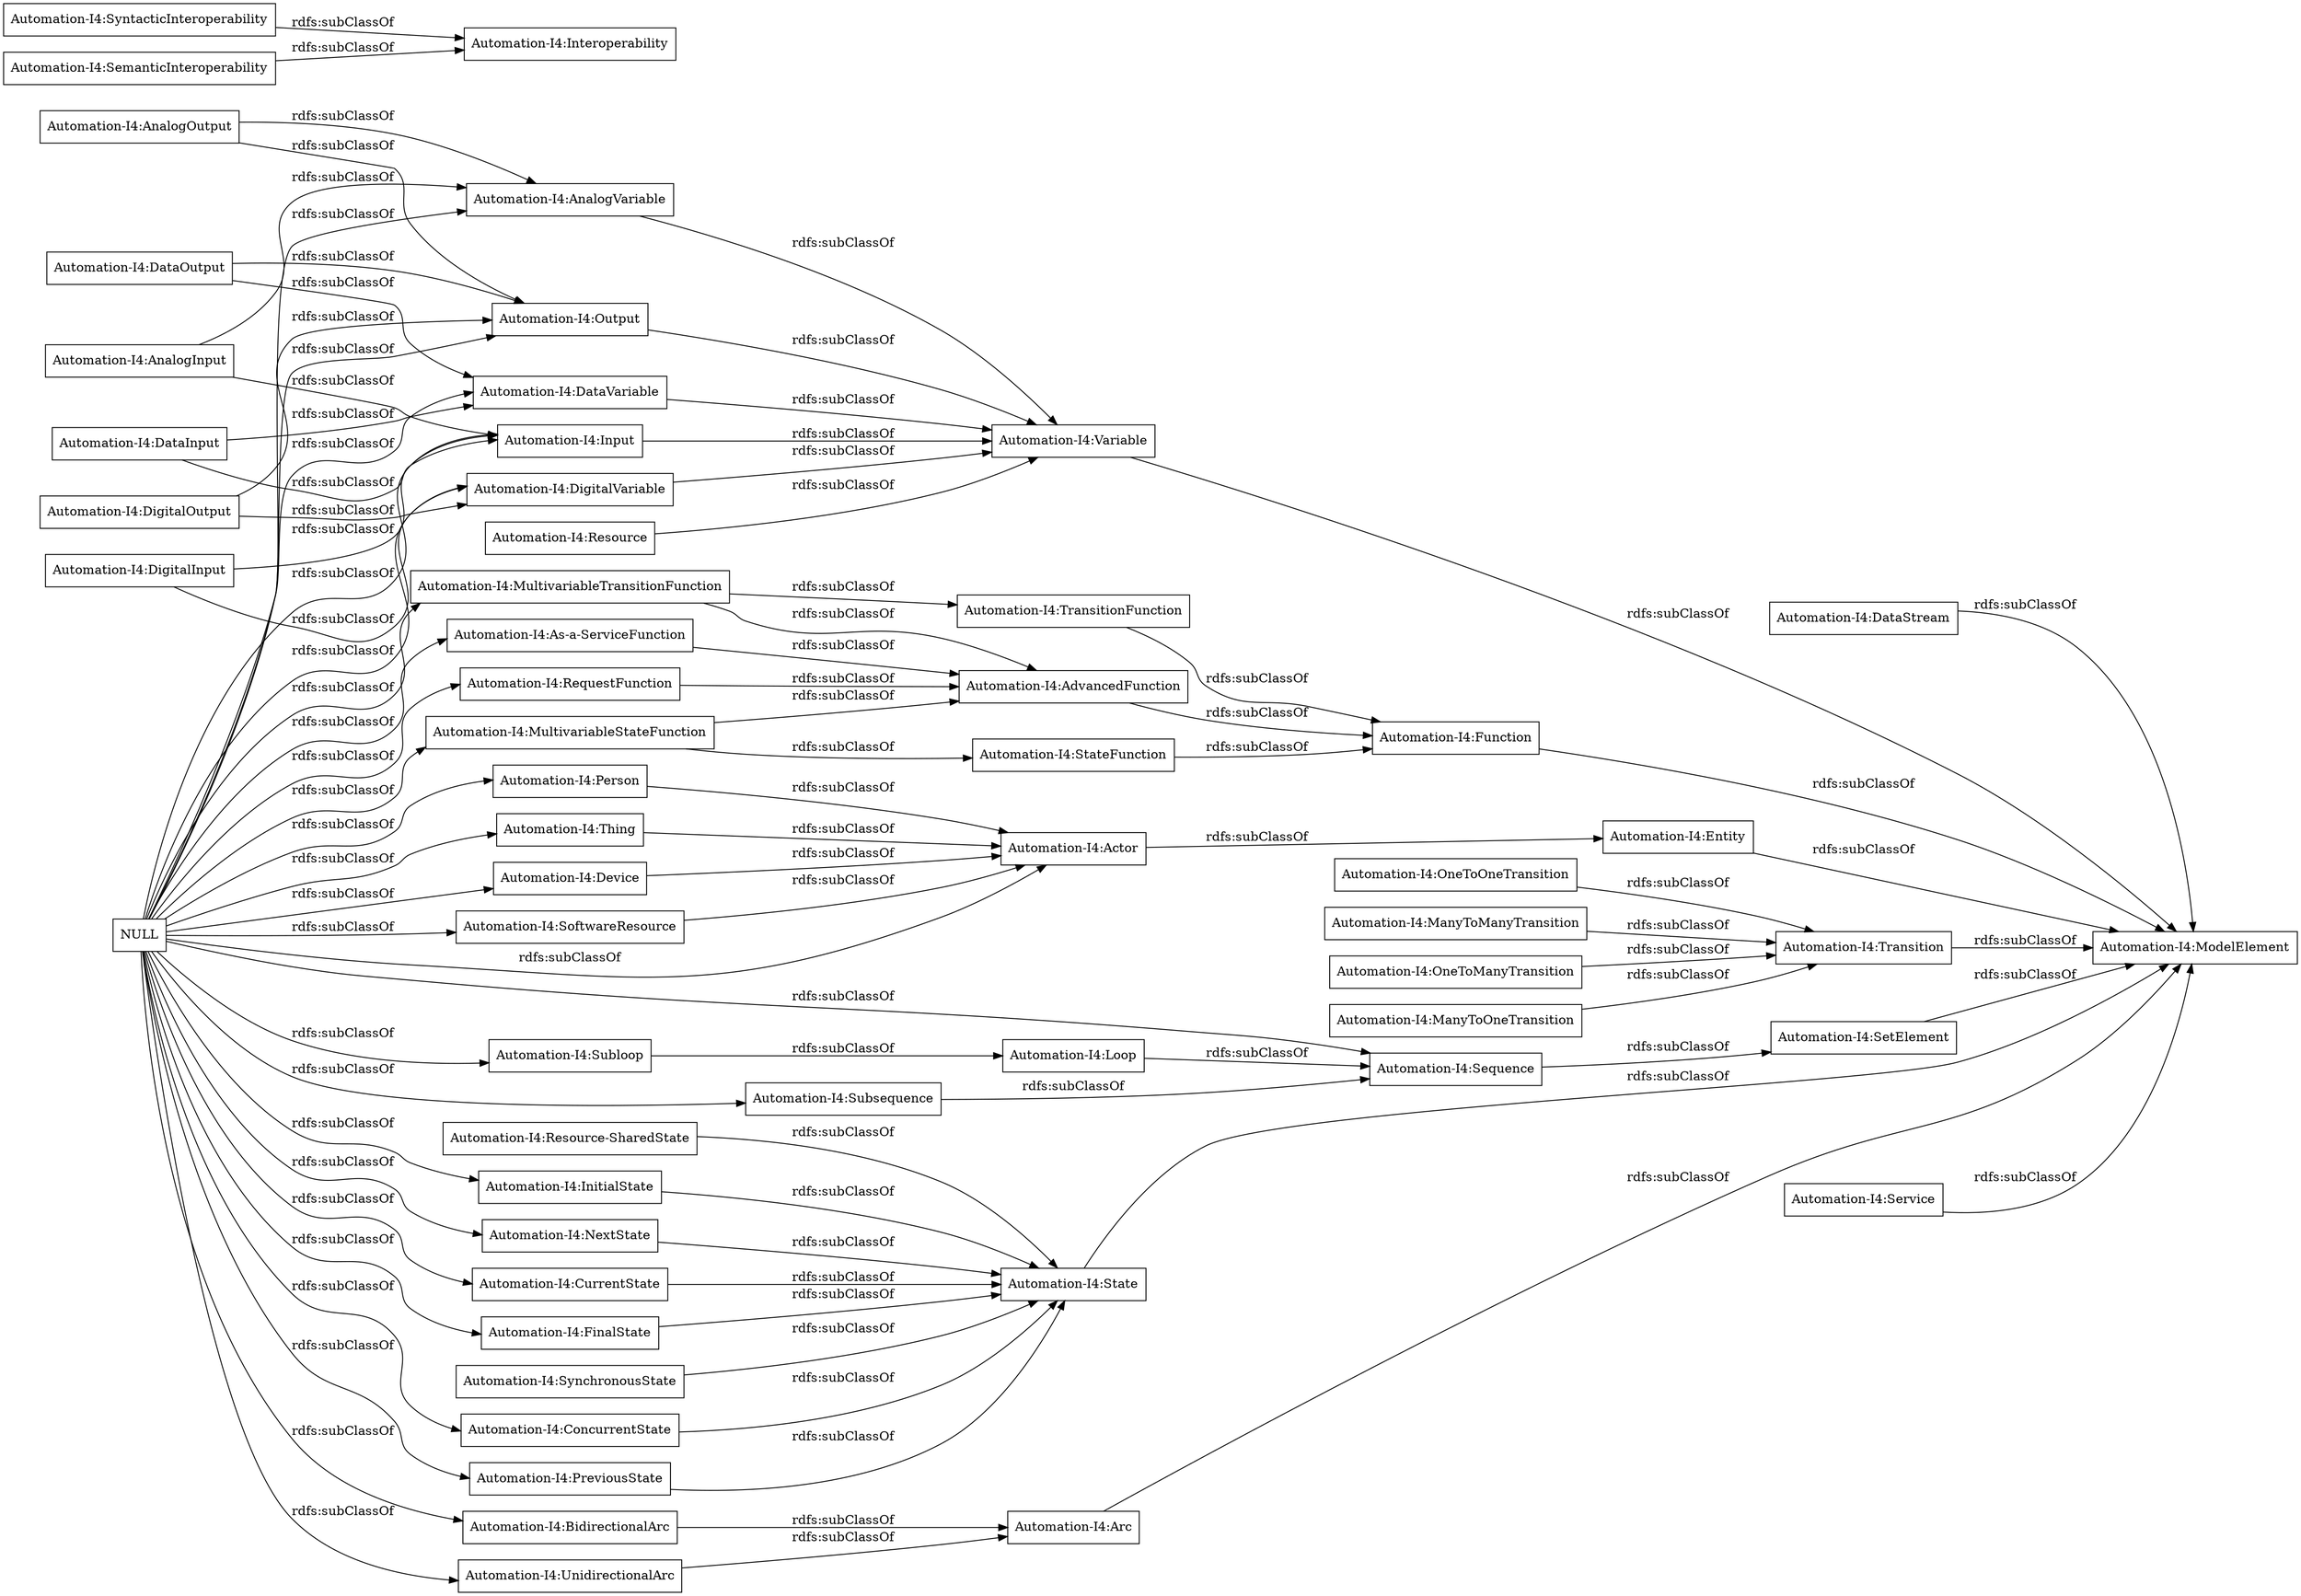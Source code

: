 digraph ar2dtool_diagram { 
rankdir=LR;
size="1000"
node [shape = rectangle, color="black"]; "Automation-I4:As-a-ServiceFunction" "Automation-I4:Interoperability" "Automation-I4:BidirectionalArc" "Automation-I4:AnalogVariable" "Automation-I4:DataOutput" "Automation-I4:StateFunction" "Automation-I4:DataStream" "Automation-I4:OneToOneTransition" "Automation-I4:Resource-SharedState" "Automation-I4:State" "Automation-I4:TransitionFunction" "Automation-I4:DataVariable" "Automation-I4:NextState" "Automation-I4:Variable" "Automation-I4:SyntacticInteroperability" "Automation-I4:Output" "Automation-I4:SetElement" "Automation-I4:CurrentState" "Automation-I4:AdvancedFunction" "Automation-I4:Subsequence" "Automation-I4:DigitalVariable" "Automation-I4:RequestFunction" "Automation-I4:Person" "Automation-I4:Transition" "Automation-I4:DigitalOutput" "Automation-I4:Arc" "Automation-I4:MultivariableStateFunction" "Automation-I4:ManyToManyTransition" "Automation-I4:MultivariableTransitionFunction" "Automation-I4:Thing" "Automation-I4:UnidirectionalArc" "Automation-I4:Subloop" "Automation-I4:Function" "Automation-I4:FinalState" "Automation-I4:SemanticInteroperability" "Automation-I4:SynchronousState" "Automation-I4:Entity" "Automation-I4:DataInput" "Automation-I4:OneToManyTransition" "Automation-I4:Device" "Automation-I4:ManyToOneTransition" "Automation-I4:ConcurrentState" "Automation-I4:Resource" "Automation-I4:SoftwareResource" "Automation-I4:Loop" "Automation-I4:Service" "Automation-I4:Actor" "Automation-I4:AnalogInput" "Automation-I4:Input" "Automation-I4:PreviousState" "Automation-I4:AnalogOutput" "Automation-I4:Sequence" "Automation-I4:InitialState" "Automation-I4:DigitalInput" "Automation-I4:ModelElement" ; /*classes style*/
	"Automation-I4:MultivariableTransitionFunction" -> "Automation-I4:TransitionFunction" [ label = "rdfs:subClassOf" ];
	"Automation-I4:MultivariableTransitionFunction" -> "Automation-I4:AdvancedFunction" [ label = "rdfs:subClassOf" ];
	"Automation-I4:Subloop" -> "Automation-I4:Loop" [ label = "rdfs:subClassOf" ];
	"Automation-I4:Loop" -> "Automation-I4:Sequence" [ label = "rdfs:subClassOf" ];
	"Automation-I4:DataStream" -> "Automation-I4:ModelElement" [ label = "rdfs:subClassOf" ];
	"Automation-I4:SynchronousState" -> "Automation-I4:State" [ label = "rdfs:subClassOf" ];
	"Automation-I4:NextState" -> "Automation-I4:State" [ label = "rdfs:subClassOf" ];
	"Automation-I4:UnidirectionalArc" -> "Automation-I4:Arc" [ label = "rdfs:subClassOf" ];
	"Automation-I4:Resource" -> "Automation-I4:Variable" [ label = "rdfs:subClassOf" ];
	"Automation-I4:SemanticInteroperability" -> "Automation-I4:Interoperability" [ label = "rdfs:subClassOf" ];
	"Automation-I4:Subsequence" -> "Automation-I4:Sequence" [ label = "rdfs:subClassOf" ];
	"Automation-I4:CurrentState" -> "Automation-I4:State" [ label = "rdfs:subClassOf" ];
	"Automation-I4:AdvancedFunction" -> "Automation-I4:Function" [ label = "rdfs:subClassOf" ];
	"Automation-I4:OneToOneTransition" -> "Automation-I4:Transition" [ label = "rdfs:subClassOf" ];
	"Automation-I4:DigitalVariable" -> "Automation-I4:Variable" [ label = "rdfs:subClassOf" ];
	"Automation-I4:OneToManyTransition" -> "Automation-I4:Transition" [ label = "rdfs:subClassOf" ];
	"Automation-I4:DataVariable" -> "Automation-I4:Variable" [ label = "rdfs:subClassOf" ];
	"Automation-I4:PreviousState" -> "Automation-I4:State" [ label = "rdfs:subClassOf" ];
	"Automation-I4:TransitionFunction" -> "Automation-I4:Function" [ label = "rdfs:subClassOf" ];
	"Automation-I4:ConcurrentState" -> "Automation-I4:State" [ label = "rdfs:subClassOf" ];
	"Automation-I4:Transition" -> "Automation-I4:ModelElement" [ label = "rdfs:subClassOf" ];
	"Automation-I4:AnalogVariable" -> "Automation-I4:Variable" [ label = "rdfs:subClassOf" ];
	"Automation-I4:SyntacticInteroperability" -> "Automation-I4:Interoperability" [ label = "rdfs:subClassOf" ];
	"Automation-I4:AnalogOutput" -> "Automation-I4:Output" [ label = "rdfs:subClassOf" ];
	"Automation-I4:AnalogOutput" -> "Automation-I4:AnalogVariable" [ label = "rdfs:subClassOf" ];
	"Automation-I4:DigitalOutput" -> "Automation-I4:Output" [ label = "rdfs:subClassOf" ];
	"Automation-I4:DigitalOutput" -> "Automation-I4:DigitalVariable" [ label = "rdfs:subClassOf" ];
	"Automation-I4:As-a-ServiceFunction" -> "Automation-I4:AdvancedFunction" [ label = "rdfs:subClassOf" ];
	"Automation-I4:Person" -> "Automation-I4:Actor" [ label = "rdfs:subClassOf" ];
	"Automation-I4:Service" -> "Automation-I4:ModelElement" [ label = "rdfs:subClassOf" ];
	"Automation-I4:FinalState" -> "Automation-I4:State" [ label = "rdfs:subClassOf" ];
	"Automation-I4:DigitalInput" -> "Automation-I4:Input" [ label = "rdfs:subClassOf" ];
	"Automation-I4:DigitalInput" -> "Automation-I4:DigitalVariable" [ label = "rdfs:subClassOf" ];
	"NULL" -> "Automation-I4:DataVariable" [ label = "rdfs:subClassOf" ];
	"NULL" -> "Automation-I4:SoftwareResource" [ label = "rdfs:subClassOf" ];
	"NULL" -> "Automation-I4:PreviousState" [ label = "rdfs:subClassOf" ];
	"NULL" -> "Automation-I4:Device" [ label = "rdfs:subClassOf" ];
	"NULL" -> "Automation-I4:ConcurrentState" [ label = "rdfs:subClassOf" ];
	"NULL" -> "Automation-I4:As-a-ServiceFunction" [ label = "rdfs:subClassOf" ];
	"NULL" -> "Automation-I4:UnidirectionalArc" [ label = "rdfs:subClassOf" ];
	"NULL" -> "Automation-I4:Person" [ label = "rdfs:subClassOf" ];
	"NULL" -> "Automation-I4:Actor" [ label = "rdfs:subClassOf" ];
	"NULL" -> "Automation-I4:InitialState" [ label = "rdfs:subClassOf" ];
	"NULL" -> "Automation-I4:MultivariableTransitionFunction" [ label = "rdfs:subClassOf" ];
	"NULL" -> "Automation-I4:Thing" [ label = "rdfs:subClassOf" ];
	"NULL" -> "Automation-I4:Subloop" [ label = "rdfs:subClassOf" ];
	"NULL" -> "Automation-I4:NextState" [ label = "rdfs:subClassOf" ];
	"NULL" -> "Automation-I4:DigitalVariable" [ label = "rdfs:subClassOf" ];
	"NULL" -> "Automation-I4:Sequence" [ label = "rdfs:subClassOf" ];
	"NULL" -> "Automation-I4:Input" [ label = "rdfs:subClassOf" ];
	"NULL" -> "Automation-I4:Output" [ label = "rdfs:subClassOf" ];
	"NULL" -> "Automation-I4:AnalogVariable" [ label = "rdfs:subClassOf" ];
	"NULL" -> "Automation-I4:MultivariableStateFunction" [ label = "rdfs:subClassOf" ];
	"NULL" -> "Automation-I4:BidirectionalArc" [ label = "rdfs:subClassOf" ];
	"NULL" -> "Automation-I4:CurrentState" [ label = "rdfs:subClassOf" ];
	"NULL" -> "Automation-I4:FinalState" [ label = "rdfs:subClassOf" ];
	"NULL" -> "Automation-I4:RequestFunction" [ label = "rdfs:subClassOf" ];
	"NULL" -> "Automation-I4:Subsequence" [ label = "rdfs:subClassOf" ];
	"Automation-I4:Entity" -> "Automation-I4:ModelElement" [ label = "rdfs:subClassOf" ];
	"Automation-I4:Output" -> "Automation-I4:Variable" [ label = "rdfs:subClassOf" ];
	"Automation-I4:RequestFunction" -> "Automation-I4:AdvancedFunction" [ label = "rdfs:subClassOf" ];
	"Automation-I4:StateFunction" -> "Automation-I4:Function" [ label = "rdfs:subClassOf" ];
	"Automation-I4:Function" -> "Automation-I4:ModelElement" [ label = "rdfs:subClassOf" ];
	"Automation-I4:AnalogInput" -> "Automation-I4:Input" [ label = "rdfs:subClassOf" ];
	"Automation-I4:AnalogInput" -> "Automation-I4:AnalogVariable" [ label = "rdfs:subClassOf" ];
	"Automation-I4:Device" -> "Automation-I4:Actor" [ label = "rdfs:subClassOf" ];
	"Automation-I4:ManyToOneTransition" -> "Automation-I4:Transition" [ label = "rdfs:subClassOf" ];
	"Automation-I4:Input" -> "Automation-I4:Variable" [ label = "rdfs:subClassOf" ];
	"Automation-I4:InitialState" -> "Automation-I4:State" [ label = "rdfs:subClassOf" ];
	"Automation-I4:Actor" -> "Automation-I4:Entity" [ label = "rdfs:subClassOf" ];
	"Automation-I4:State" -> "Automation-I4:ModelElement" [ label = "rdfs:subClassOf" ];
	"Automation-I4:DataInput" -> "Automation-I4:Input" [ label = "rdfs:subClassOf" ];
	"Automation-I4:DataInput" -> "Automation-I4:DataVariable" [ label = "rdfs:subClassOf" ];
	"Automation-I4:SoftwareResource" -> "Automation-I4:Actor" [ label = "rdfs:subClassOf" ];
	"Automation-I4:Sequence" -> "Automation-I4:SetElement" [ label = "rdfs:subClassOf" ];
	"Automation-I4:MultivariableStateFunction" -> "Automation-I4:StateFunction" [ label = "rdfs:subClassOf" ];
	"Automation-I4:MultivariableStateFunction" -> "Automation-I4:AdvancedFunction" [ label = "rdfs:subClassOf" ];
	"Automation-I4:BidirectionalArc" -> "Automation-I4:Arc" [ label = "rdfs:subClassOf" ];
	"Automation-I4:SetElement" -> "Automation-I4:ModelElement" [ label = "rdfs:subClassOf" ];
	"Automation-I4:Variable" -> "Automation-I4:ModelElement" [ label = "rdfs:subClassOf" ];
	"Automation-I4:DataOutput" -> "Automation-I4:Output" [ label = "rdfs:subClassOf" ];
	"Automation-I4:DataOutput" -> "Automation-I4:DataVariable" [ label = "rdfs:subClassOf" ];
	"Automation-I4:Arc" -> "Automation-I4:ModelElement" [ label = "rdfs:subClassOf" ];
	"Automation-I4:Resource-SharedState" -> "Automation-I4:State" [ label = "rdfs:subClassOf" ];
	"Automation-I4:Thing" -> "Automation-I4:Actor" [ label = "rdfs:subClassOf" ];
	"Automation-I4:ManyToManyTransition" -> "Automation-I4:Transition" [ label = "rdfs:subClassOf" ];

}
